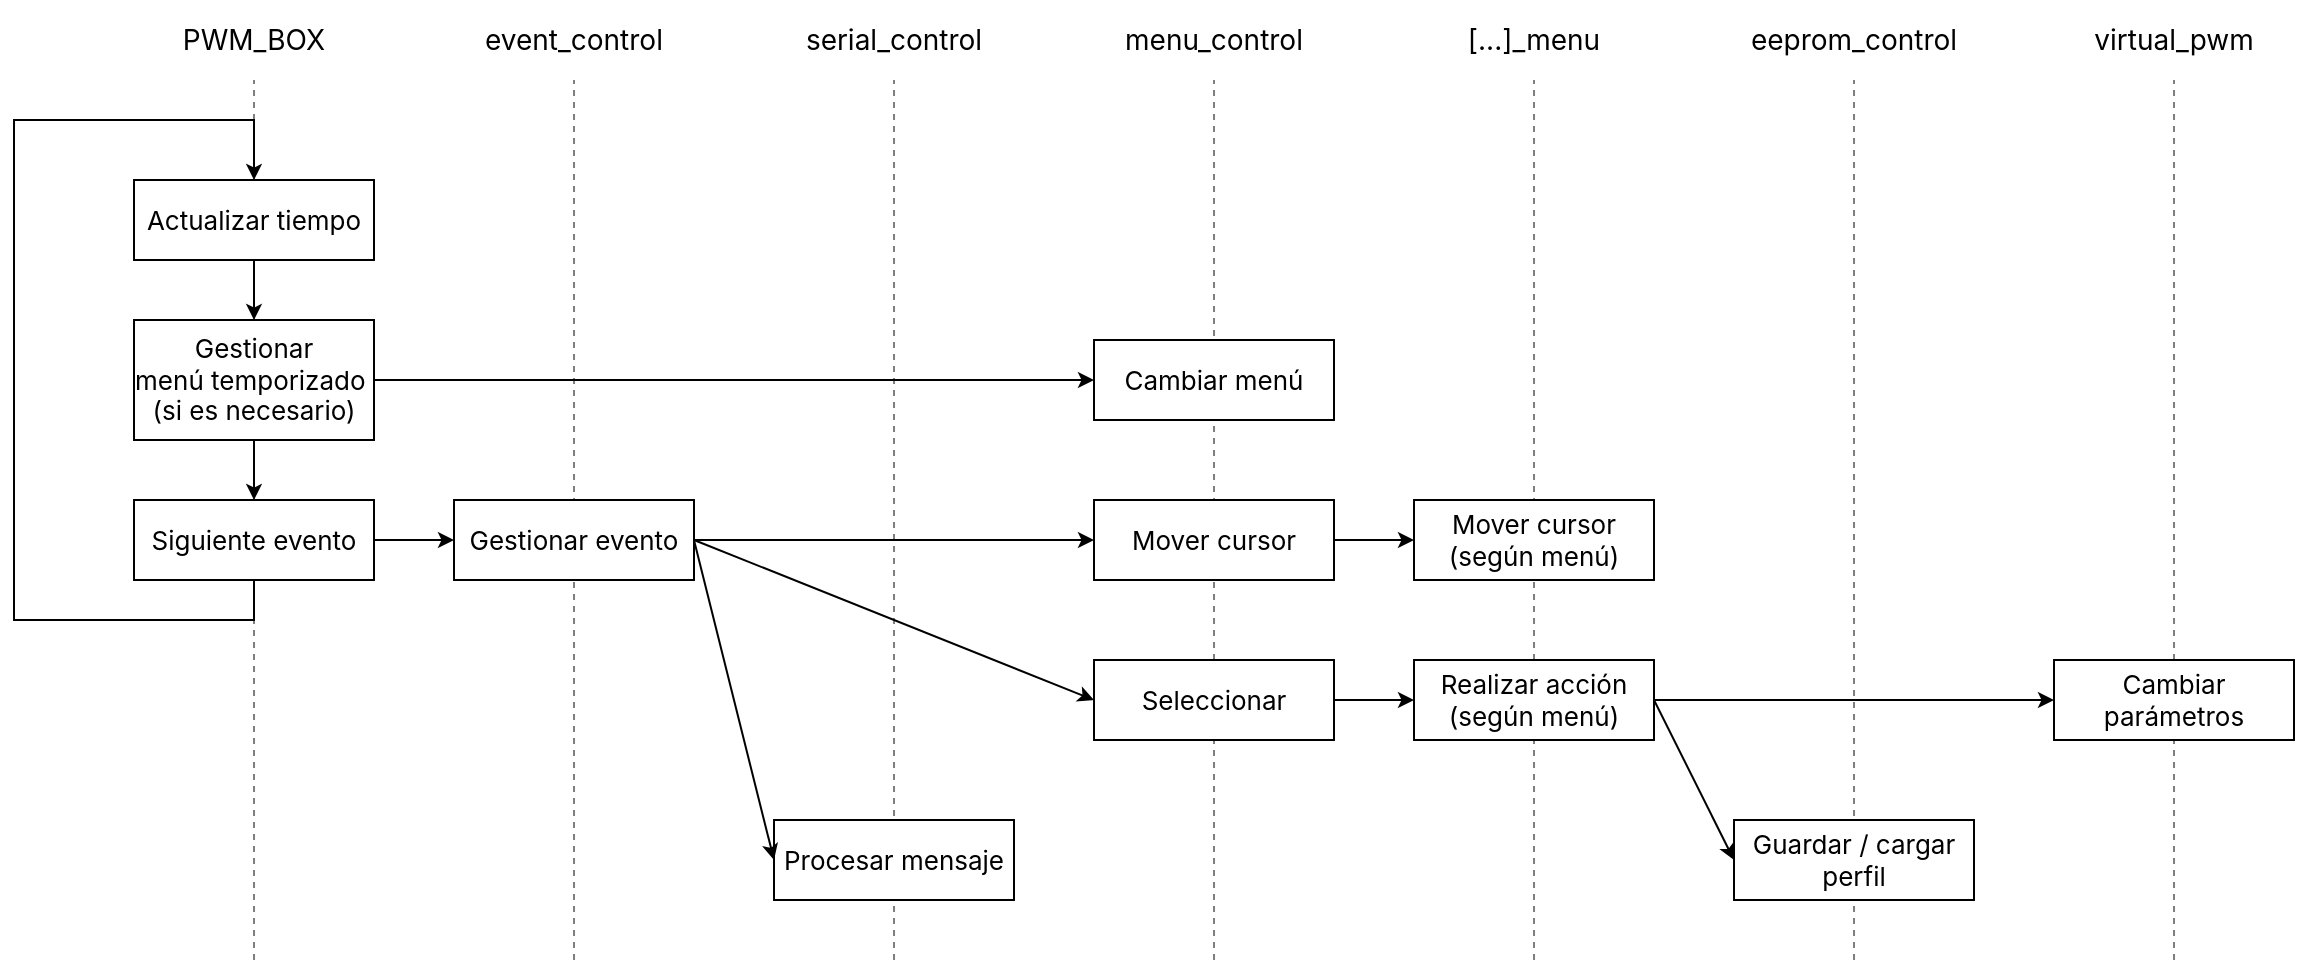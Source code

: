 <mxfile version="28.1.1">
  <diagram name="Page-1" id="cYD6wkqurYSxZF7bzhAe">
    <mxGraphModel dx="2310" dy="1320" grid="1" gridSize="10" guides="1" tooltips="1" connect="1" arrows="1" fold="1" page="1" pageScale="1" pageWidth="827" pageHeight="1169" math="0" shadow="0">
      <root>
        <mxCell id="0" />
        <mxCell id="1" parent="0" />
        <mxCell id="S5UgDc_ne-7NMKF8tWiN-40" value="" style="endArrow=none;html=1;rounded=0;strokeColor=default;align=center;verticalAlign=middle;fontFamily=Helvetica;fontSize=12;fontColor=default;labelBackgroundColor=none;startSize=5;endSize=5;entryX=0.5;entryY=1;entryDx=0;entryDy=0;opacity=50;dashed=1;" edge="1" parent="1" target="S5UgDc_ne-7NMKF8tWiN-20">
          <mxGeometry width="50" height="50" relative="1" as="geometry">
            <mxPoint x="640" y="530" as="sourcePoint" />
            <mxPoint x="639.66" y="80" as="targetPoint" />
          </mxGeometry>
        </mxCell>
        <mxCell id="S5UgDc_ne-7NMKF8tWiN-43" value="" style="endArrow=none;html=1;rounded=0;strokeColor=default;align=center;verticalAlign=middle;fontFamily=Helvetica;fontSize=12;fontColor=default;labelBackgroundColor=none;startSize=5;endSize=5;entryX=0.5;entryY=1;entryDx=0;entryDy=0;opacity=50;dashed=1;" edge="1" parent="1" target="S5UgDc_ne-7NMKF8tWiN-31">
          <mxGeometry width="50" height="50" relative="1" as="geometry">
            <mxPoint x="1280" y="530" as="sourcePoint" />
            <mxPoint x="1250" y="330" as="targetPoint" />
          </mxGeometry>
        </mxCell>
        <mxCell id="S5UgDc_ne-7NMKF8tWiN-42" value="" style="endArrow=none;html=1;rounded=0;strokeColor=default;align=center;verticalAlign=middle;fontFamily=Helvetica;fontSize=12;fontColor=default;labelBackgroundColor=none;startSize=5;endSize=5;entryX=0.5;entryY=1;entryDx=0;entryDy=0;opacity=50;dashed=1;" edge="1" parent="1" target="S5UgDc_ne-7NMKF8tWiN-29">
          <mxGeometry width="50" height="50" relative="1" as="geometry">
            <mxPoint x="1120" y="530" as="sourcePoint" />
            <mxPoint x="1119.58" y="260" as="targetPoint" />
          </mxGeometry>
        </mxCell>
        <mxCell id="S5UgDc_ne-7NMKF8tWiN-41" value="" style="endArrow=none;html=1;rounded=0;strokeColor=default;align=center;verticalAlign=middle;fontFamily=Helvetica;fontSize=12;fontColor=default;labelBackgroundColor=none;startSize=5;endSize=5;entryX=0.5;entryY=1;entryDx=0;entryDy=0;opacity=50;dashed=1;" edge="1" parent="1" target="S5UgDc_ne-7NMKF8tWiN-23">
          <mxGeometry width="50" height="50" relative="1" as="geometry">
            <mxPoint x="960" y="530" as="sourcePoint" />
            <mxPoint x="970.34" y="90" as="targetPoint" />
          </mxGeometry>
        </mxCell>
        <mxCell id="S5UgDc_ne-7NMKF8tWiN-39" value="" style="endArrow=none;html=1;rounded=0;strokeColor=default;align=center;verticalAlign=middle;fontFamily=Helvetica;fontSize=12;fontColor=default;labelBackgroundColor=none;startSize=5;endSize=5;entryX=0.5;entryY=1;entryDx=0;entryDy=0;opacity=50;dashed=1;" edge="1" parent="1" target="S5UgDc_ne-7NMKF8tWiN-19">
          <mxGeometry width="50" height="50" relative="1" as="geometry">
            <mxPoint x="800" y="530" as="sourcePoint" />
            <mxPoint x="800" y="80" as="targetPoint" />
          </mxGeometry>
        </mxCell>
        <mxCell id="S5UgDc_ne-7NMKF8tWiN-38" value="" style="endArrow=none;html=1;rounded=0;strokeColor=default;align=center;verticalAlign=middle;fontFamily=Helvetica;fontSize=12;fontColor=default;labelBackgroundColor=none;startSize=5;endSize=5;entryX=0.5;entryY=1;entryDx=0;entryDy=0;opacity=50;dashed=1;" edge="1" parent="1" target="S5UgDc_ne-7NMKF8tWiN-18">
          <mxGeometry width="50" height="50" relative="1" as="geometry">
            <mxPoint x="480" y="530" as="sourcePoint" />
            <mxPoint x="479.66" y="88.8" as="targetPoint" />
          </mxGeometry>
        </mxCell>
        <mxCell id="S5UgDc_ne-7NMKF8tWiN-37" value="" style="endArrow=none;html=1;rounded=0;strokeColor=default;align=center;verticalAlign=middle;fontFamily=Helvetica;fontSize=12;fontColor=default;labelBackgroundColor=none;startSize=5;endSize=5;entryX=0.5;entryY=1;entryDx=0;entryDy=0;opacity=50;dashed=1;" edge="1" parent="1" target="S5UgDc_ne-7NMKF8tWiN-16">
          <mxGeometry width="50" height="50" relative="1" as="geometry">
            <mxPoint x="320" y="530" as="sourcePoint" />
            <mxPoint x="400" y="100" as="targetPoint" />
          </mxGeometry>
        </mxCell>
        <mxCell id="S5UgDc_ne-7NMKF8tWiN-1" value="&lt;font face=&quot;Inter&quot; data-font-src=&quot;https://fonts.googleapis.com/css?family=Inter&quot;&gt;Actualizar tiempo&lt;/font&gt;" style="rounded=0;whiteSpace=wrap;html=1;fontSize=13;" vertex="1" parent="1">
          <mxGeometry x="260" y="140" width="120" height="40" as="geometry" />
        </mxCell>
        <mxCell id="S5UgDc_ne-7NMKF8tWiN-35" style="edgeStyle=none;shape=connector;rounded=0;orthogonalLoop=1;jettySize=auto;html=1;entryX=0;entryY=0.5;entryDx=0;entryDy=0;strokeColor=default;align=center;verticalAlign=middle;fontFamily=Helvetica;fontSize=12;fontColor=default;labelBackgroundColor=none;startSize=5;endArrow=classic;endSize=5;exitX=1;exitY=0.5;exitDx=0;exitDy=0;" edge="1" parent="1" source="S5UgDc_ne-7NMKF8tWiN-2" target="S5UgDc_ne-7NMKF8tWiN-34">
          <mxGeometry relative="1" as="geometry" />
        </mxCell>
        <mxCell id="S5UgDc_ne-7NMKF8tWiN-2" value="&lt;div&gt;&lt;font face=&quot;Inter&quot;&gt;Gestionar menú&amp;nbsp;temporizado&amp;nbsp;&lt;/font&gt;&lt;/div&gt;&lt;div&gt;&lt;font face=&quot;Inter&quot;&gt;(si es necesario)&lt;/font&gt;&lt;/div&gt;" style="rounded=0;whiteSpace=wrap;html=1;fontSize=13;" vertex="1" parent="1">
          <mxGeometry x="260" y="210" width="120" height="60" as="geometry" />
        </mxCell>
        <mxCell id="S5UgDc_ne-7NMKF8tWiN-3" value="&lt;font face=&quot;Inter&quot;&gt;Siguiente evento&lt;/font&gt;" style="rounded=0;whiteSpace=wrap;html=1;fontSize=13;" vertex="1" parent="1">
          <mxGeometry x="260" y="300" width="120" height="40" as="geometry" />
        </mxCell>
        <mxCell id="S5UgDc_ne-7NMKF8tWiN-4" value="" style="endArrow=classic;html=1;rounded=0;fontFamily=Helvetica;fontSize=12;fontColor=default;exitX=0.5;exitY=1;exitDx=0;exitDy=0;endFill=1;endSize=5;entryX=0.5;entryY=0;entryDx=0;entryDy=0;" edge="1" parent="1" source="S5UgDc_ne-7NMKF8tWiN-3" target="S5UgDc_ne-7NMKF8tWiN-1">
          <mxGeometry width="50" height="50" relative="1" as="geometry">
            <mxPoint x="320" y="380" as="sourcePoint" />
            <mxPoint x="320" y="350" as="targetPoint" />
            <Array as="points">
              <mxPoint x="320" y="340" />
              <mxPoint x="320" y="360" />
              <mxPoint x="200" y="360" />
              <mxPoint x="200" y="110" />
              <mxPoint x="320" y="110" />
            </Array>
          </mxGeometry>
        </mxCell>
        <mxCell id="S5UgDc_ne-7NMKF8tWiN-6" value="" style="endArrow=classic;html=1;rounded=0;strokeColor=default;align=center;verticalAlign=middle;fontFamily=Helvetica;fontSize=12;fontColor=default;labelBackgroundColor=default;endSize=5;startSize=5;exitX=0.5;exitY=1;exitDx=0;exitDy=0;entryX=0.5;entryY=0;entryDx=0;entryDy=0;" edge="1" parent="1" source="S5UgDc_ne-7NMKF8tWiN-1" target="S5UgDc_ne-7NMKF8tWiN-2">
          <mxGeometry width="50" height="50" relative="1" as="geometry">
            <mxPoint x="460" y="190" as="sourcePoint" />
            <mxPoint x="510" y="140" as="targetPoint" />
          </mxGeometry>
        </mxCell>
        <mxCell id="S5UgDc_ne-7NMKF8tWiN-7" value="" style="endArrow=classic;html=1;rounded=0;strokeColor=default;align=center;verticalAlign=middle;fontFamily=Helvetica;fontSize=12;fontColor=default;labelBackgroundColor=default;endSize=5;startSize=5;exitX=0.5;exitY=1;exitDx=0;exitDy=0;entryX=0.5;entryY=0;entryDx=0;entryDy=0;" edge="1" parent="1" source="S5UgDc_ne-7NMKF8tWiN-2" target="S5UgDc_ne-7NMKF8tWiN-3">
          <mxGeometry width="50" height="50" relative="1" as="geometry">
            <mxPoint x="360" y="200" as="sourcePoint" />
            <mxPoint x="360" y="230" as="targetPoint" />
          </mxGeometry>
        </mxCell>
        <mxCell id="S5UgDc_ne-7NMKF8tWiN-9" value="" style="endArrow=classic;html=1;rounded=0;strokeColor=default;align=center;verticalAlign=middle;fontFamily=Helvetica;fontSize=12;fontColor=default;labelBackgroundColor=default;startSize=5;endSize=5;exitX=1;exitY=0.5;exitDx=0;exitDy=0;entryX=0;entryY=0.5;entryDx=0;entryDy=0;" edge="1" parent="1" source="S5UgDc_ne-7NMKF8tWiN-3" target="S5UgDc_ne-7NMKF8tWiN-10">
          <mxGeometry width="50" height="50" relative="1" as="geometry">
            <mxPoint x="510" y="320" as="sourcePoint" />
            <mxPoint x="480" y="320" as="targetPoint" />
          </mxGeometry>
        </mxCell>
        <mxCell id="S5UgDc_ne-7NMKF8tWiN-13" style="edgeStyle=none;shape=connector;rounded=0;orthogonalLoop=1;jettySize=auto;html=1;entryX=0;entryY=0.5;entryDx=0;entryDy=0;strokeColor=default;align=center;verticalAlign=middle;fontFamily=Helvetica;fontSize=13;fontColor=default;labelBackgroundColor=default;startSize=5;endArrow=classic;endSize=5;exitX=1;exitY=0.5;exitDx=0;exitDy=0;" edge="1" parent="1" source="S5UgDc_ne-7NMKF8tWiN-10" target="S5UgDc_ne-7NMKF8tWiN-12">
          <mxGeometry relative="1" as="geometry" />
        </mxCell>
        <mxCell id="S5UgDc_ne-7NMKF8tWiN-15" style="edgeStyle=none;shape=connector;rounded=0;orthogonalLoop=1;jettySize=auto;html=1;entryX=0;entryY=0.5;entryDx=0;entryDy=0;strokeColor=default;align=center;verticalAlign=middle;fontFamily=Helvetica;fontSize=13;fontColor=default;labelBackgroundColor=default;startSize=5;endArrow=classic;endSize=5;exitX=1;exitY=0.5;exitDx=0;exitDy=0;" edge="1" parent="1" source="S5UgDc_ne-7NMKF8tWiN-10" target="S5UgDc_ne-7NMKF8tWiN-14">
          <mxGeometry relative="1" as="geometry">
            <mxPoint x="603" y="396" as="sourcePoint" />
          </mxGeometry>
        </mxCell>
        <mxCell id="S5UgDc_ne-7NMKF8tWiN-10" value="&lt;font face=&quot;Inter&quot;&gt;Gestionar evento&lt;/font&gt;" style="rounded=0;whiteSpace=wrap;html=1;fontSize=13;" vertex="1" parent="1">
          <mxGeometry x="420" y="300" width="120" height="40" as="geometry" />
        </mxCell>
        <mxCell id="S5UgDc_ne-7NMKF8tWiN-25" style="edgeStyle=none;shape=connector;rounded=0;orthogonalLoop=1;jettySize=auto;html=1;entryX=0;entryY=0.5;entryDx=0;entryDy=0;strokeColor=default;align=center;verticalAlign=middle;fontFamily=Helvetica;fontSize=12;fontColor=default;labelBackgroundColor=none;startSize=5;endArrow=classic;endSize=5;exitX=1;exitY=0.5;exitDx=0;exitDy=0;" edge="1" parent="1" source="S5UgDc_ne-7NMKF8tWiN-12" target="S5UgDc_ne-7NMKF8tWiN-24">
          <mxGeometry relative="1" as="geometry" />
        </mxCell>
        <mxCell id="S5UgDc_ne-7NMKF8tWiN-12" value="&lt;font face=&quot;Inter&quot;&gt;Mover cursor&lt;/font&gt;" style="rounded=0;whiteSpace=wrap;html=1;fontSize=13;" vertex="1" parent="1">
          <mxGeometry x="740" y="300" width="120" height="40" as="geometry" />
        </mxCell>
        <mxCell id="S5UgDc_ne-7NMKF8tWiN-27" style="edgeStyle=none;shape=connector;rounded=0;orthogonalLoop=1;jettySize=auto;html=1;entryX=0;entryY=0.5;entryDx=0;entryDy=0;strokeColor=default;align=center;verticalAlign=middle;fontFamily=Helvetica;fontSize=12;fontColor=default;labelBackgroundColor=none;startSize=5;endArrow=classic;endSize=5;exitX=1;exitY=0.5;exitDx=0;exitDy=0;" edge="1" parent="1" source="S5UgDc_ne-7NMKF8tWiN-14" target="S5UgDc_ne-7NMKF8tWiN-26">
          <mxGeometry relative="1" as="geometry">
            <mxPoint x="770" y="320" as="sourcePoint" />
          </mxGeometry>
        </mxCell>
        <mxCell id="S5UgDc_ne-7NMKF8tWiN-14" value="&lt;font face=&quot;Inter&quot;&gt;Seleccionar&lt;/font&gt;" style="rounded=0;whiteSpace=wrap;html=1;fontSize=13;" vertex="1" parent="1">
          <mxGeometry x="740" y="380" width="120" height="40" as="geometry" />
        </mxCell>
        <mxCell id="S5UgDc_ne-7NMKF8tWiN-16" value="&lt;font face=&quot;Inter&quot;&gt;PWM_BOX&lt;/font&gt;" style="text;html=1;align=center;verticalAlign=middle;whiteSpace=wrap;rounded=0;fontFamily=Helvetica;fontSize=14;fontColor=default;labelBackgroundColor=none;" vertex="1" parent="1">
          <mxGeometry x="260" y="50" width="120" height="40" as="geometry" />
        </mxCell>
        <mxCell id="S5UgDc_ne-7NMKF8tWiN-18" value="&lt;font face=&quot;Inter&quot;&gt;event_control&lt;/font&gt;" style="text;html=1;align=center;verticalAlign=middle;whiteSpace=wrap;rounded=0;fontFamily=Helvetica;fontSize=14;fontColor=default;labelBackgroundColor=none;" vertex="1" parent="1">
          <mxGeometry x="420" y="50" width="120" height="40" as="geometry" />
        </mxCell>
        <mxCell id="S5UgDc_ne-7NMKF8tWiN-19" value="&lt;font face=&quot;Inter&quot;&gt;menu_control&lt;/font&gt;" style="text;html=1;align=center;verticalAlign=middle;whiteSpace=wrap;rounded=0;fontFamily=Helvetica;fontSize=14;fontColor=default;labelBackgroundColor=none;" vertex="1" parent="1">
          <mxGeometry x="740" y="50" width="120" height="40" as="geometry" />
        </mxCell>
        <mxCell id="S5UgDc_ne-7NMKF8tWiN-20" value="&lt;font face=&quot;Inter&quot;&gt;serial_control&lt;/font&gt;" style="text;html=1;align=center;verticalAlign=middle;whiteSpace=wrap;rounded=0;fontFamily=Helvetica;fontSize=14;fontColor=default;labelBackgroundColor=none;" vertex="1" parent="1">
          <mxGeometry x="580" y="50" width="120" height="40" as="geometry" />
        </mxCell>
        <mxCell id="S5UgDc_ne-7NMKF8tWiN-21" value="&lt;font face=&quot;Inter&quot;&gt;Procesar mensaje&lt;/font&gt;" style="rounded=0;whiteSpace=wrap;html=1;fontSize=13;" vertex="1" parent="1">
          <mxGeometry x="580" y="460" width="120" height="40" as="geometry" />
        </mxCell>
        <mxCell id="S5UgDc_ne-7NMKF8tWiN-23" value="&lt;font face=&quot;Inter&quot;&gt;[...]_menu&lt;/font&gt;" style="text;html=1;align=center;verticalAlign=middle;whiteSpace=wrap;rounded=0;fontFamily=Helvetica;fontSize=14;fontColor=default;labelBackgroundColor=none;" vertex="1" parent="1">
          <mxGeometry x="900" y="50" width="120" height="40" as="geometry" />
        </mxCell>
        <mxCell id="S5UgDc_ne-7NMKF8tWiN-24" value="&lt;div&gt;&lt;font face=&quot;Inter&quot;&gt;Mover cursor&lt;/font&gt;&lt;/div&gt;&lt;div&gt;&lt;font face=&quot;Inter&quot;&gt;(según menú)&lt;/font&gt;&lt;/div&gt;" style="rounded=0;whiteSpace=wrap;html=1;fontSize=13;" vertex="1" parent="1">
          <mxGeometry x="900" y="300" width="120" height="40" as="geometry" />
        </mxCell>
        <mxCell id="S5UgDc_ne-7NMKF8tWiN-30" style="edgeStyle=none;shape=connector;rounded=0;orthogonalLoop=1;jettySize=auto;html=1;entryX=0;entryY=0.5;entryDx=0;entryDy=0;strokeColor=default;align=center;verticalAlign=middle;fontFamily=Helvetica;fontSize=12;fontColor=default;labelBackgroundColor=none;startSize=5;endArrow=classic;endSize=5;exitX=1;exitY=0.5;exitDx=0;exitDy=0;" edge="1" parent="1" source="S5UgDc_ne-7NMKF8tWiN-26" target="S5UgDc_ne-7NMKF8tWiN-28">
          <mxGeometry relative="1" as="geometry" />
        </mxCell>
        <mxCell id="S5UgDc_ne-7NMKF8tWiN-33" style="edgeStyle=none;shape=connector;rounded=0;orthogonalLoop=1;jettySize=auto;html=1;entryX=0;entryY=0.5;entryDx=0;entryDy=0;strokeColor=default;align=center;verticalAlign=middle;fontFamily=Helvetica;fontSize=12;fontColor=default;labelBackgroundColor=none;startSize=5;endArrow=classic;endSize=5;exitX=1;exitY=0.5;exitDx=0;exitDy=0;" edge="1" parent="1" source="S5UgDc_ne-7NMKF8tWiN-26" target="S5UgDc_ne-7NMKF8tWiN-32">
          <mxGeometry relative="1" as="geometry" />
        </mxCell>
        <mxCell id="S5UgDc_ne-7NMKF8tWiN-26" value="&lt;font face=&quot;Inter&quot;&gt;Realizar acción (según menú)&lt;/font&gt;" style="rounded=0;whiteSpace=wrap;html=1;fontSize=13;" vertex="1" parent="1">
          <mxGeometry x="900" y="380" width="120" height="40" as="geometry" />
        </mxCell>
        <mxCell id="S5UgDc_ne-7NMKF8tWiN-29" value="&lt;font face=&quot;Inter&quot;&gt;eeprom_control&lt;/font&gt;" style="text;html=1;align=center;verticalAlign=middle;whiteSpace=wrap;rounded=0;fontFamily=Helvetica;fontSize=14;fontColor=default;labelBackgroundColor=none;" vertex="1" parent="1">
          <mxGeometry x="1060" y="50" width="120" height="40" as="geometry" />
        </mxCell>
        <mxCell id="S5UgDc_ne-7NMKF8tWiN-31" value="&lt;font face=&quot;Inter&quot;&gt;virtual_pwm&lt;/font&gt;" style="text;html=1;align=center;verticalAlign=middle;whiteSpace=wrap;rounded=0;fontFamily=Helvetica;fontSize=14;fontColor=default;labelBackgroundColor=none;" vertex="1" parent="1">
          <mxGeometry x="1220" y="50" width="120" height="40" as="geometry" />
        </mxCell>
        <mxCell id="S5UgDc_ne-7NMKF8tWiN-32" value="&lt;font face=&quot;Inter&quot;&gt;Cambiar parámetros&lt;/font&gt;" style="rounded=0;whiteSpace=wrap;html=1;fontSize=13;" vertex="1" parent="1">
          <mxGeometry x="1220" y="380" width="120" height="40" as="geometry" />
        </mxCell>
        <mxCell id="S5UgDc_ne-7NMKF8tWiN-34" value="&lt;font face=&quot;Inter&quot;&gt;Cambiar menú&lt;/font&gt;" style="rounded=0;whiteSpace=wrap;html=1;fontSize=13;" vertex="1" parent="1">
          <mxGeometry x="740" y="220" width="120" height="40" as="geometry" />
        </mxCell>
        <mxCell id="S5UgDc_ne-7NMKF8tWiN-28" value="&lt;font face=&quot;Inter&quot;&gt;Guardar / cargar perfil&lt;/font&gt;" style="rounded=0;whiteSpace=wrap;html=1;fontSize=13;" vertex="1" parent="1">
          <mxGeometry x="1060" y="460" width="120" height="40" as="geometry" />
        </mxCell>
        <mxCell id="S5UgDc_ne-7NMKF8tWiN-45" style="edgeStyle=none;shape=connector;rounded=0;orthogonalLoop=1;jettySize=auto;html=1;entryX=1;entryY=0.5;entryDx=0;entryDy=0;strokeColor=default;align=center;verticalAlign=middle;fontFamily=Helvetica;fontSize=12;fontColor=default;labelBackgroundColor=none;startSize=5;endArrow=classic;endSize=5;" edge="1" parent="1" source="S5UgDc_ne-7NMKF8tWiN-2" target="S5UgDc_ne-7NMKF8tWiN-2">
          <mxGeometry relative="1" as="geometry" />
        </mxCell>
        <mxCell id="S5UgDc_ne-7NMKF8tWiN-22" style="edgeStyle=none;shape=connector;rounded=0;orthogonalLoop=1;jettySize=auto;html=1;entryX=0;entryY=0.5;entryDx=0;entryDy=0;strokeColor=default;align=center;verticalAlign=middle;fontFamily=Helvetica;fontSize=12;fontColor=default;labelBackgroundColor=none;startSize=5;endArrow=classic;endSize=5;exitX=1;exitY=0.5;exitDx=0;exitDy=0;" edge="1" parent="1" source="S5UgDc_ne-7NMKF8tWiN-10" target="S5UgDc_ne-7NMKF8tWiN-21">
          <mxGeometry relative="1" as="geometry" />
        </mxCell>
      </root>
    </mxGraphModel>
  </diagram>
</mxfile>
